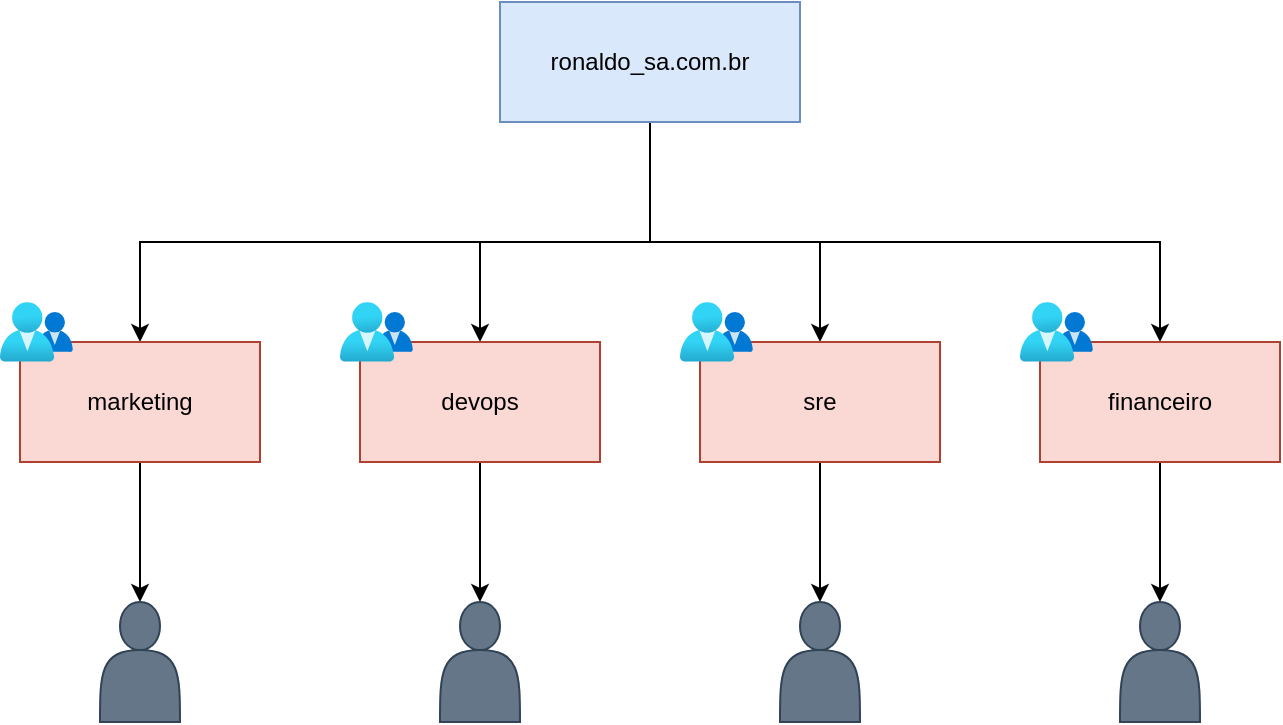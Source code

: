 <mxfile version="26.1.1">
  <diagram name="Página-1" id="8hF0czYKqXyYdJmkK9oz">
    <mxGraphModel dx="880" dy="426" grid="1" gridSize="10" guides="1" tooltips="1" connect="1" arrows="1" fold="1" page="1" pageScale="1" pageWidth="827" pageHeight="1169" math="0" shadow="0">
      <root>
        <mxCell id="0" />
        <mxCell id="1" parent="0" />
        <mxCell id="_aYK35PrGA5W1C0V3ydt-20" style="edgeStyle=orthogonalEdgeStyle;rounded=0;orthogonalLoop=1;jettySize=auto;html=1;entryX=0.5;entryY=0;entryDx=0;entryDy=0;" edge="1" parent="1" source="_aYK35PrGA5W1C0V3ydt-1" target="_aYK35PrGA5W1C0V3ydt-9">
          <mxGeometry relative="1" as="geometry">
            <Array as="points">
              <mxPoint x="455" y="260" />
              <mxPoint x="200" y="260" />
            </Array>
          </mxGeometry>
        </mxCell>
        <mxCell id="_aYK35PrGA5W1C0V3ydt-23" style="edgeStyle=orthogonalEdgeStyle;rounded=0;orthogonalLoop=1;jettySize=auto;html=1;" edge="1" parent="1" source="_aYK35PrGA5W1C0V3ydt-1" target="_aYK35PrGA5W1C0V3ydt-7">
          <mxGeometry relative="1" as="geometry">
            <Array as="points">
              <mxPoint x="455" y="260" />
              <mxPoint x="710" y="260" />
            </Array>
          </mxGeometry>
        </mxCell>
        <mxCell id="_aYK35PrGA5W1C0V3ydt-28" style="edgeStyle=orthogonalEdgeStyle;rounded=0;orthogonalLoop=1;jettySize=auto;html=1;entryX=0.5;entryY=0;entryDx=0;entryDy=0;" edge="1" parent="1" source="_aYK35PrGA5W1C0V3ydt-1" target="_aYK35PrGA5W1C0V3ydt-5">
          <mxGeometry relative="1" as="geometry">
            <Array as="points">
              <mxPoint x="455" y="260" />
              <mxPoint x="370" y="260" />
            </Array>
          </mxGeometry>
        </mxCell>
        <mxCell id="_aYK35PrGA5W1C0V3ydt-29" style="edgeStyle=orthogonalEdgeStyle;rounded=0;orthogonalLoop=1;jettySize=auto;html=1;entryX=0.5;entryY=0;entryDx=0;entryDy=0;" edge="1" parent="1" source="_aYK35PrGA5W1C0V3ydt-1" target="_aYK35PrGA5W1C0V3ydt-6">
          <mxGeometry relative="1" as="geometry">
            <Array as="points">
              <mxPoint x="455" y="260" />
              <mxPoint x="540" y="260" />
            </Array>
          </mxGeometry>
        </mxCell>
        <mxCell id="_aYK35PrGA5W1C0V3ydt-1" value="&lt;font style=&quot;vertical-align: inherit;&quot;&gt;&lt;font style=&quot;vertical-align: inherit;&quot;&gt;ronaldo_sa.com.br&lt;/font&gt;&lt;/font&gt;" style="rounded=0;whiteSpace=wrap;html=1;fillColor=#dae8fc;strokeColor=#6c8ebf;" vertex="1" parent="1">
          <mxGeometry x="380" y="140" width="150" height="60" as="geometry" />
        </mxCell>
        <mxCell id="_aYK35PrGA5W1C0V3ydt-25" style="edgeStyle=orthogonalEdgeStyle;rounded=0;orthogonalLoop=1;jettySize=auto;html=1;entryX=0.5;entryY=0;entryDx=0;entryDy=0;" edge="1" parent="1" source="_aYK35PrGA5W1C0V3ydt-5" target="_aYK35PrGA5W1C0V3ydt-11">
          <mxGeometry relative="1" as="geometry" />
        </mxCell>
        <mxCell id="_aYK35PrGA5W1C0V3ydt-5" value="devops" style="rounded=0;whiteSpace=wrap;html=1;fillColor=#fad9d5;strokeColor=#ae4132;" vertex="1" parent="1">
          <mxGeometry x="310" y="310" width="120" height="60" as="geometry" />
        </mxCell>
        <mxCell id="_aYK35PrGA5W1C0V3ydt-26" style="edgeStyle=orthogonalEdgeStyle;rounded=0;orthogonalLoop=1;jettySize=auto;html=1;entryX=0.5;entryY=0;entryDx=0;entryDy=0;" edge="1" parent="1" source="_aYK35PrGA5W1C0V3ydt-6" target="_aYK35PrGA5W1C0V3ydt-12">
          <mxGeometry relative="1" as="geometry" />
        </mxCell>
        <mxCell id="_aYK35PrGA5W1C0V3ydt-6" value="sre" style="rounded=0;whiteSpace=wrap;html=1;fillColor=#fad9d5;strokeColor=#ae4132;" vertex="1" parent="1">
          <mxGeometry x="480" y="310" width="120" height="60" as="geometry" />
        </mxCell>
        <mxCell id="_aYK35PrGA5W1C0V3ydt-27" style="edgeStyle=orthogonalEdgeStyle;rounded=0;orthogonalLoop=1;jettySize=auto;html=1;entryX=0.5;entryY=0;entryDx=0;entryDy=0;" edge="1" parent="1" source="_aYK35PrGA5W1C0V3ydt-7" target="_aYK35PrGA5W1C0V3ydt-13">
          <mxGeometry relative="1" as="geometry" />
        </mxCell>
        <mxCell id="_aYK35PrGA5W1C0V3ydt-7" value="financeiro" style="rounded=0;whiteSpace=wrap;html=1;fillColor=#fad9d5;strokeColor=#ae4132;" vertex="1" parent="1">
          <mxGeometry x="650" y="310" width="120" height="60" as="geometry" />
        </mxCell>
        <mxCell id="_aYK35PrGA5W1C0V3ydt-24" style="edgeStyle=orthogonalEdgeStyle;rounded=0;orthogonalLoop=1;jettySize=auto;html=1;entryX=0.5;entryY=0;entryDx=0;entryDy=0;" edge="1" parent="1" source="_aYK35PrGA5W1C0V3ydt-9" target="_aYK35PrGA5W1C0V3ydt-10">
          <mxGeometry relative="1" as="geometry" />
        </mxCell>
        <mxCell id="_aYK35PrGA5W1C0V3ydt-9" value="marketing" style="rounded=0;whiteSpace=wrap;html=1;fillColor=#fad9d5;strokeColor=#ae4132;" vertex="1" parent="1">
          <mxGeometry x="140" y="310" width="120" height="60" as="geometry" />
        </mxCell>
        <mxCell id="_aYK35PrGA5W1C0V3ydt-10" value="" style="shape=actor;whiteSpace=wrap;html=1;fillColor=#647687;fontColor=#ffffff;strokeColor=#314354;" vertex="1" parent="1">
          <mxGeometry x="180" y="440" width="40" height="60" as="geometry" />
        </mxCell>
        <mxCell id="_aYK35PrGA5W1C0V3ydt-11" value="" style="shape=actor;whiteSpace=wrap;html=1;fillColor=#647687;fontColor=#ffffff;strokeColor=#314354;" vertex="1" parent="1">
          <mxGeometry x="350" y="440" width="40" height="60" as="geometry" />
        </mxCell>
        <mxCell id="_aYK35PrGA5W1C0V3ydt-12" value="" style="shape=actor;whiteSpace=wrap;html=1;fillColor=#647687;fontColor=#ffffff;strokeColor=#314354;" vertex="1" parent="1">
          <mxGeometry x="520" y="440" width="40" height="60" as="geometry" />
        </mxCell>
        <mxCell id="_aYK35PrGA5W1C0V3ydt-13" value="" style="shape=actor;whiteSpace=wrap;html=1;fillColor=#647687;fontColor=#ffffff;strokeColor=#314354;" vertex="1" parent="1">
          <mxGeometry x="690" y="440" width="40" height="60" as="geometry" />
        </mxCell>
        <mxCell id="_aYK35PrGA5W1C0V3ydt-16" value="" style="image;aspect=fixed;html=1;points=[];align=center;fontSize=12;image=img/lib/azure2/identity/Groups.svg;" vertex="1" parent="1">
          <mxGeometry x="130" y="290" width="36.43" height="30" as="geometry" />
        </mxCell>
        <mxCell id="_aYK35PrGA5W1C0V3ydt-17" value="" style="image;aspect=fixed;html=1;points=[];align=center;fontSize=12;image=img/lib/azure2/identity/Groups.svg;" vertex="1" parent="1">
          <mxGeometry x="300" y="290" width="36.43" height="30" as="geometry" />
        </mxCell>
        <mxCell id="_aYK35PrGA5W1C0V3ydt-18" value="" style="image;aspect=fixed;html=1;points=[];align=center;fontSize=12;image=img/lib/azure2/identity/Groups.svg;" vertex="1" parent="1">
          <mxGeometry x="470" y="290" width="36.43" height="30" as="geometry" />
        </mxCell>
        <mxCell id="_aYK35PrGA5W1C0V3ydt-19" value="" style="image;aspect=fixed;html=1;points=[];align=center;fontSize=12;image=img/lib/azure2/identity/Groups.svg;" vertex="1" parent="1">
          <mxGeometry x="640" y="290" width="36.43" height="30" as="geometry" />
        </mxCell>
      </root>
    </mxGraphModel>
  </diagram>
</mxfile>
